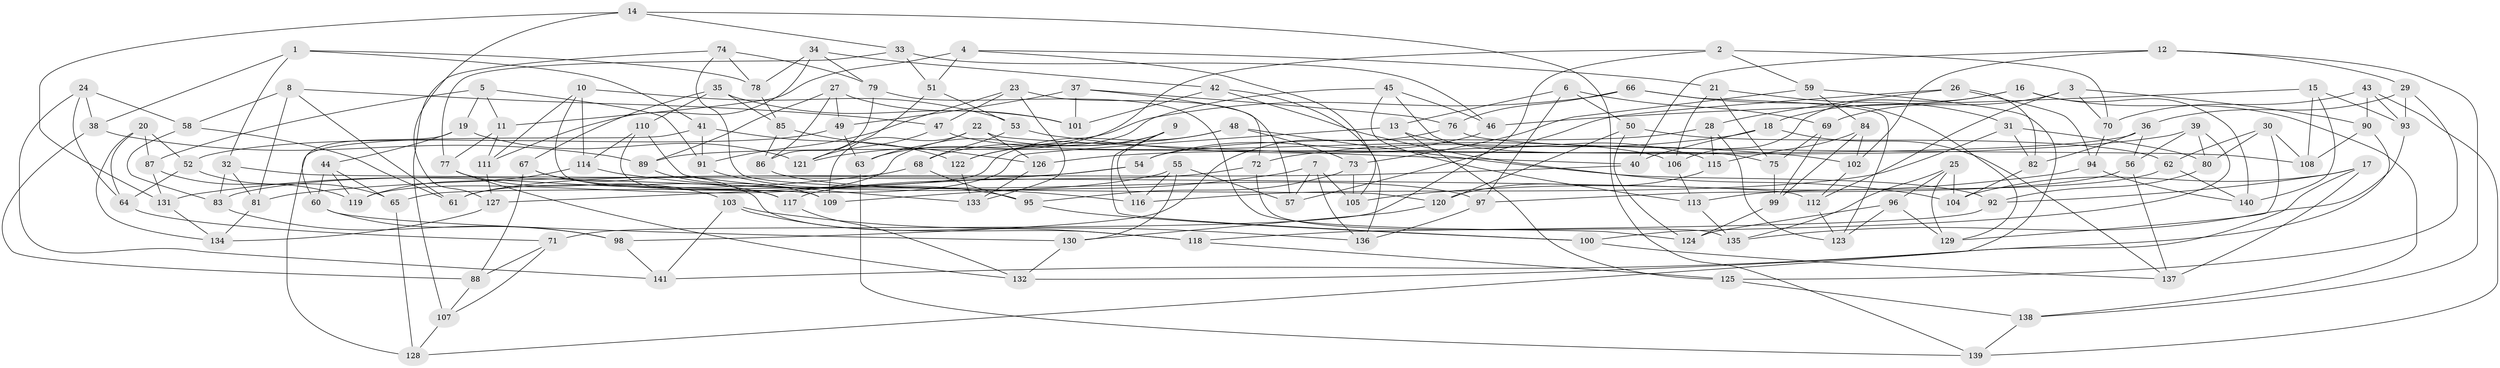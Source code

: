 // coarse degree distribution, {4: 0.8484848484848485, 9: 0.020202020202020204, 10: 0.030303030303030304, 11: 0.020202020202020204, 8: 0.04040404040404041, 3: 0.04040404040404041}
// Generated by graph-tools (version 1.1) at 2025/54/03/04/25 22:54:01]
// undirected, 141 vertices, 282 edges
graph export_dot {
  node [color=gray90,style=filled];
  1;
  2;
  3;
  4;
  5;
  6;
  7;
  8;
  9;
  10;
  11;
  12;
  13;
  14;
  15;
  16;
  17;
  18;
  19;
  20;
  21;
  22;
  23;
  24;
  25;
  26;
  27;
  28;
  29;
  30;
  31;
  32;
  33;
  34;
  35;
  36;
  37;
  38;
  39;
  40;
  41;
  42;
  43;
  44;
  45;
  46;
  47;
  48;
  49;
  50;
  51;
  52;
  53;
  54;
  55;
  56;
  57;
  58;
  59;
  60;
  61;
  62;
  63;
  64;
  65;
  66;
  67;
  68;
  69;
  70;
  71;
  72;
  73;
  74;
  75;
  76;
  77;
  78;
  79;
  80;
  81;
  82;
  83;
  84;
  85;
  86;
  87;
  88;
  89;
  90;
  91;
  92;
  93;
  94;
  95;
  96;
  97;
  98;
  99;
  100;
  101;
  102;
  103;
  104;
  105;
  106;
  107;
  108;
  109;
  110;
  111;
  112;
  113;
  114;
  115;
  116;
  117;
  118;
  119;
  120;
  121;
  122;
  123;
  124;
  125;
  126;
  127;
  128;
  129;
  130;
  131;
  132;
  133;
  134;
  135;
  136;
  137;
  138;
  139;
  140;
  141;
  1 -- 41;
  1 -- 32;
  1 -- 38;
  1 -- 78;
  2 -- 59;
  2 -- 63;
  2 -- 71;
  2 -- 70;
  3 -- 70;
  3 -- 112;
  3 -- 69;
  3 -- 90;
  4 -- 105;
  4 -- 51;
  4 -- 11;
  4 -- 21;
  5 -- 87;
  5 -- 11;
  5 -- 19;
  5 -- 91;
  6 -- 50;
  6 -- 69;
  6 -- 97;
  6 -- 13;
  7 -- 109;
  7 -- 105;
  7 -- 136;
  7 -- 57;
  8 -- 81;
  8 -- 61;
  8 -- 58;
  8 -- 47;
  9 -- 116;
  9 -- 122;
  9 -- 100;
  9 -- 68;
  10 -- 53;
  10 -- 111;
  10 -- 109;
  10 -- 114;
  11 -- 77;
  11 -- 111;
  12 -- 29;
  12 -- 138;
  12 -- 102;
  12 -- 40;
  13 -- 125;
  13 -- 61;
  13 -- 115;
  14 -- 139;
  14 -- 33;
  14 -- 127;
  14 -- 131;
  15 -- 46;
  15 -- 108;
  15 -- 140;
  15 -- 93;
  16 -- 18;
  16 -- 138;
  16 -- 140;
  16 -- 106;
  17 -- 137;
  17 -- 104;
  17 -- 132;
  17 -- 92;
  18 -- 72;
  18 -- 40;
  18 -- 137;
  19 -- 60;
  19 -- 44;
  19 -- 121;
  20 -- 64;
  20 -- 87;
  20 -- 134;
  20 -- 52;
  21 -- 106;
  21 -- 75;
  21 -- 31;
  22 -- 40;
  22 -- 126;
  22 -- 109;
  22 -- 63;
  23 -- 91;
  23 -- 47;
  23 -- 133;
  23 -- 57;
  24 -- 38;
  24 -- 58;
  24 -- 141;
  24 -- 64;
  25 -- 104;
  25 -- 129;
  25 -- 96;
  25 -- 135;
  26 -- 57;
  26 -- 28;
  26 -- 82;
  26 -- 94;
  27 -- 89;
  27 -- 86;
  27 -- 101;
  27 -- 49;
  28 -- 54;
  28 -- 123;
  28 -- 115;
  29 -- 36;
  29 -- 93;
  29 -- 125;
  30 -- 80;
  30 -- 129;
  30 -- 62;
  30 -- 108;
  31 -- 116;
  31 -- 80;
  31 -- 82;
  32 -- 83;
  32 -- 112;
  32 -- 81;
  33 -- 46;
  33 -- 51;
  33 -- 77;
  34 -- 111;
  34 -- 42;
  34 -- 78;
  34 -- 79;
  35 -- 67;
  35 -- 85;
  35 -- 101;
  35 -- 110;
  36 -- 89;
  36 -- 56;
  36 -- 82;
  37 -- 101;
  37 -- 49;
  37 -- 76;
  37 -- 72;
  38 -- 89;
  38 -- 88;
  39 -- 100;
  39 -- 126;
  39 -- 56;
  39 -- 80;
  40 -- 81;
  41 -- 122;
  41 -- 91;
  41 -- 128;
  42 -- 104;
  42 -- 101;
  42 -- 136;
  43 -- 70;
  43 -- 90;
  43 -- 139;
  43 -- 93;
  44 -- 65;
  44 -- 60;
  44 -- 119;
  45 -- 75;
  45 -- 119;
  45 -- 46;
  45 -- 113;
  46 -- 54;
  47 -- 106;
  47 -- 121;
  48 -- 122;
  48 -- 65;
  48 -- 92;
  48 -- 73;
  49 -- 63;
  49 -- 52;
  50 -- 124;
  50 -- 62;
  50 -- 120;
  51 -- 121;
  51 -- 53;
  52 -- 65;
  52 -- 64;
  53 -- 68;
  53 -- 102;
  54 -- 61;
  54 -- 127;
  55 -- 83;
  55 -- 57;
  55 -- 130;
  55 -- 116;
  56 -- 137;
  56 -- 97;
  58 -- 61;
  58 -- 83;
  59 -- 128;
  59 -- 84;
  59 -- 73;
  60 -- 98;
  60 -- 130;
  62 -- 140;
  62 -- 113;
  63 -- 139;
  64 -- 71;
  65 -- 128;
  66 -- 129;
  66 -- 123;
  66 -- 121;
  66 -- 76;
  67 -- 88;
  67 -- 118;
  67 -- 117;
  68 -- 95;
  68 -- 131;
  69 -- 75;
  69 -- 99;
  70 -- 94;
  71 -- 107;
  71 -- 88;
  72 -- 117;
  72 -- 135;
  73 -- 95;
  73 -- 105;
  74 -- 107;
  74 -- 120;
  74 -- 79;
  74 -- 78;
  75 -- 99;
  76 -- 108;
  76 -- 98;
  77 -- 103;
  77 -- 132;
  78 -- 85;
  79 -- 86;
  79 -- 124;
  80 -- 92;
  81 -- 134;
  82 -- 104;
  83 -- 98;
  84 -- 115;
  84 -- 102;
  84 -- 99;
  85 -- 86;
  85 -- 126;
  86 -- 97;
  87 -- 119;
  87 -- 131;
  88 -- 107;
  89 -- 109;
  90 -- 108;
  90 -- 141;
  91 -- 95;
  92 -- 118;
  93 -- 135;
  94 -- 105;
  94 -- 140;
  95 -- 100;
  96 -- 124;
  96 -- 123;
  96 -- 129;
  97 -- 136;
  98 -- 141;
  99 -- 124;
  100 -- 137;
  102 -- 112;
  103 -- 136;
  103 -- 118;
  103 -- 141;
  106 -- 113;
  107 -- 128;
  110 -- 114;
  110 -- 133;
  110 -- 117;
  111 -- 127;
  112 -- 123;
  113 -- 135;
  114 -- 116;
  114 -- 119;
  115 -- 120;
  117 -- 132;
  118 -- 125;
  120 -- 130;
  122 -- 133;
  125 -- 138;
  126 -- 133;
  127 -- 134;
  130 -- 132;
  131 -- 134;
  138 -- 139;
}

